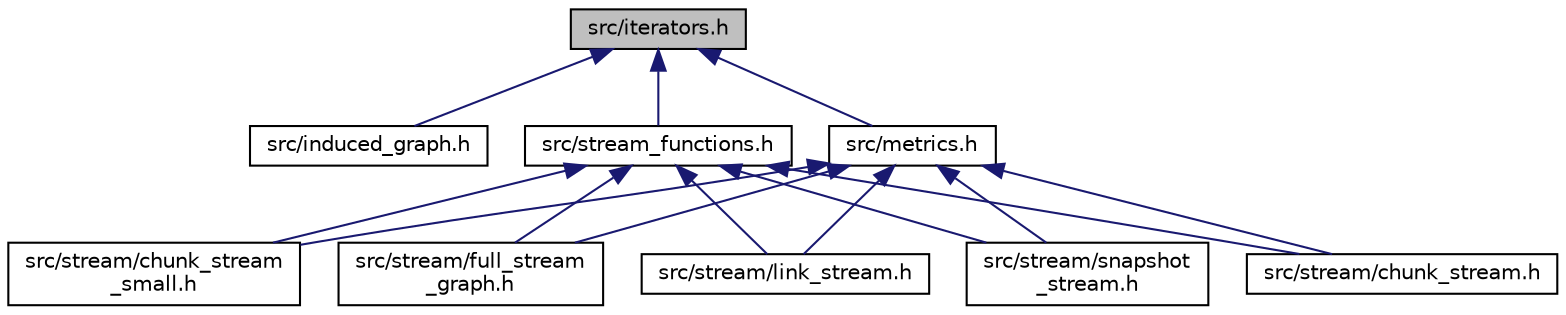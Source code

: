 digraph "src/iterators.h"
{
 // LATEX_PDF_SIZE
  edge [fontname="Helvetica",fontsize="10",labelfontname="Helvetica",labelfontsize="10"];
  node [fontname="Helvetica",fontsize="10",shape=record];
  Node1 [label="src/iterators.h",height=0.2,width=0.4,color="black", fillcolor="grey75", style="filled", fontcolor="black",tooltip="Iterators over nodes, links and time intervals."];
  Node1 -> Node2 [dir="back",color="midnightblue",fontsize="10",style="solid"];
  Node2 [label="src/induced_graph.h",height=0.2,width=0.4,color="black", fillcolor="white", style="filled",URL="$induced__graph_8h.html",tooltip="Functions to get the nodes and links present at a given time in a StreamGraph."];
  Node1 -> Node3 [dir="back",color="midnightblue",fontsize="10",style="solid"];
  Node3 [label="src/metrics.h",height=0.2,width=0.4,color="black", fillcolor="white", style="filled",URL="$metrics_8h.html",tooltip="Functions to compute metrics on a Stream."];
  Node3 -> Node4 [dir="back",color="midnightblue",fontsize="10",style="solid"];
  Node4 [label="src/stream/chunk_stream.h",height=0.2,width=0.4,color="black", fillcolor="white", style="filled",URL="$chunk__stream_8h_source.html",tooltip=" "];
  Node3 -> Node5 [dir="back",color="midnightblue",fontsize="10",style="solid"];
  Node5 [label="src/stream/chunk_stream\l_small.h",height=0.2,width=0.4,color="black", fillcolor="white", style="filled",URL="$chunk__stream__small_8h.html",tooltip="Like ChunkStream's, but with a memory representation more efficient for small chunks of the StreamGra..."];
  Node3 -> Node6 [dir="back",color="midnightblue",fontsize="10",style="solid"];
  Node6 [label="src/stream/full_stream\l_graph.h",height=0.2,width=0.4,color="black", fillcolor="white", style="filled",URL="$full__stream__graph_8h.html",tooltip="A wrapper around a StreamGraph to use it as a Stream. It does not do any transformation on the Stream..."];
  Node3 -> Node7 [dir="back",color="midnightblue",fontsize="10",style="solid"];
  Node7 [label="src/stream/link_stream.h",height=0.2,width=0.4,color="black", fillcolor="white", style="filled",URL="$link__stream_8h_source.html",tooltip=" "];
  Node3 -> Node8 [dir="back",color="midnightblue",fontsize="10",style="solid"];
  Node8 [label="src/stream/snapshot\l_stream.h",height=0.2,width=0.4,color="black", fillcolor="white", style="filled",URL="$snapshot__stream_8h_source.html",tooltip=" "];
  Node1 -> Node9 [dir="back",color="midnightblue",fontsize="10",style="solid"];
  Node9 [label="src/stream_functions.h",height=0.2,width=0.4,color="black", fillcolor="white", style="filled",URL="$stream__functions_8h_source.html",tooltip=" "];
  Node9 -> Node4 [dir="back",color="midnightblue",fontsize="10",style="solid"];
  Node9 -> Node5 [dir="back",color="midnightblue",fontsize="10",style="solid"];
  Node9 -> Node6 [dir="back",color="midnightblue",fontsize="10",style="solid"];
  Node9 -> Node7 [dir="back",color="midnightblue",fontsize="10",style="solid"];
  Node9 -> Node8 [dir="back",color="midnightblue",fontsize="10",style="solid"];
}
